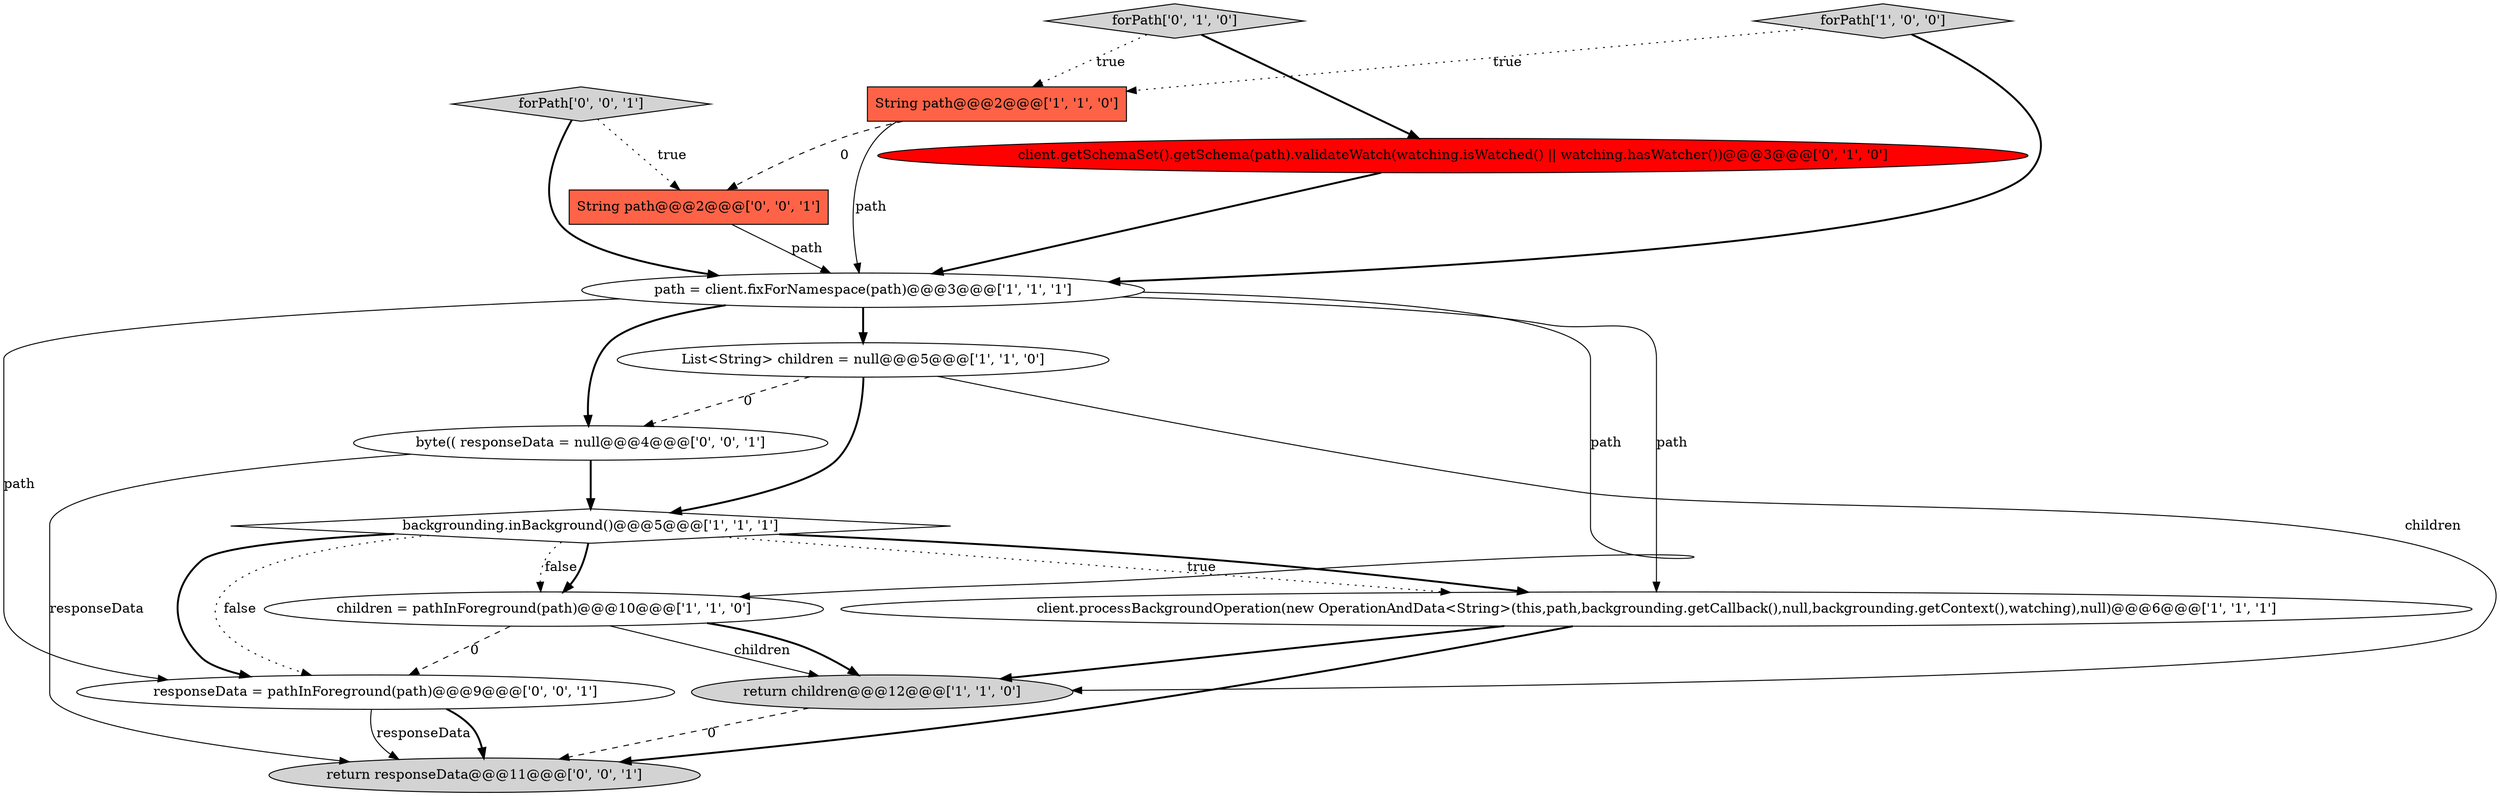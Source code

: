 digraph {
6 [style = filled, label = "path = client.fixForNamespace(path)@@@3@@@['1', '1', '1']", fillcolor = white, shape = ellipse image = "AAA0AAABBB1BBB"];
13 [style = filled, label = "return responseData@@@11@@@['0', '0', '1']", fillcolor = lightgray, shape = ellipse image = "AAA0AAABBB3BBB"];
5 [style = filled, label = "List<String> children = null@@@5@@@['1', '1', '0']", fillcolor = white, shape = ellipse image = "AAA0AAABBB1BBB"];
2 [style = filled, label = "backgrounding.inBackground()@@@5@@@['1', '1', '1']", fillcolor = white, shape = diamond image = "AAA0AAABBB1BBB"];
11 [style = filled, label = "byte(( responseData = null@@@4@@@['0', '0', '1']", fillcolor = white, shape = ellipse image = "AAA0AAABBB3BBB"];
0 [style = filled, label = "children = pathInForeground(path)@@@10@@@['1', '1', '0']", fillcolor = white, shape = ellipse image = "AAA0AAABBB1BBB"];
14 [style = filled, label = "forPath['0', '0', '1']", fillcolor = lightgray, shape = diamond image = "AAA0AAABBB3BBB"];
8 [style = filled, label = "forPath['0', '1', '0']", fillcolor = lightgray, shape = diamond image = "AAA0AAABBB2BBB"];
9 [style = filled, label = "client.getSchemaSet().getSchema(path).validateWatch(watching.isWatched() || watching.hasWatcher())@@@3@@@['0', '1', '0']", fillcolor = red, shape = ellipse image = "AAA1AAABBB2BBB"];
7 [style = filled, label = "client.processBackgroundOperation(new OperationAndData<String>(this,path,backgrounding.getCallback(),null,backgrounding.getContext(),watching),null)@@@6@@@['1', '1', '1']", fillcolor = white, shape = ellipse image = "AAA0AAABBB1BBB"];
12 [style = filled, label = "responseData = pathInForeground(path)@@@9@@@['0', '0', '1']", fillcolor = white, shape = ellipse image = "AAA0AAABBB3BBB"];
10 [style = filled, label = "String path@@@2@@@['0', '0', '1']", fillcolor = tomato, shape = box image = "AAA0AAABBB3BBB"];
3 [style = filled, label = "forPath['1', '0', '0']", fillcolor = lightgray, shape = diamond image = "AAA0AAABBB1BBB"];
1 [style = filled, label = "String path@@@2@@@['1', '1', '0']", fillcolor = tomato, shape = box image = "AAA0AAABBB1BBB"];
4 [style = filled, label = "return children@@@12@@@['1', '1', '0']", fillcolor = lightgray, shape = ellipse image = "AAA0AAABBB1BBB"];
7->13 [style = bold, label=""];
11->13 [style = solid, label="responseData"];
6->12 [style = solid, label="path"];
12->13 [style = solid, label="responseData"];
3->6 [style = bold, label=""];
5->4 [style = solid, label="children"];
1->10 [style = dashed, label="0"];
7->4 [style = bold, label=""];
2->0 [style = dotted, label="false"];
0->4 [style = solid, label="children"];
0->12 [style = dashed, label="0"];
11->2 [style = bold, label=""];
14->10 [style = dotted, label="true"];
2->12 [style = bold, label=""];
9->6 [style = bold, label=""];
8->1 [style = dotted, label="true"];
12->13 [style = bold, label=""];
6->5 [style = bold, label=""];
1->6 [style = solid, label="path"];
10->6 [style = solid, label="path"];
5->2 [style = bold, label=""];
2->0 [style = bold, label=""];
2->12 [style = dotted, label="false"];
5->11 [style = dashed, label="0"];
0->4 [style = bold, label=""];
2->7 [style = dotted, label="true"];
6->11 [style = bold, label=""];
8->9 [style = bold, label=""];
6->7 [style = solid, label="path"];
2->7 [style = bold, label=""];
4->13 [style = dashed, label="0"];
6->0 [style = solid, label="path"];
3->1 [style = dotted, label="true"];
14->6 [style = bold, label=""];
}

